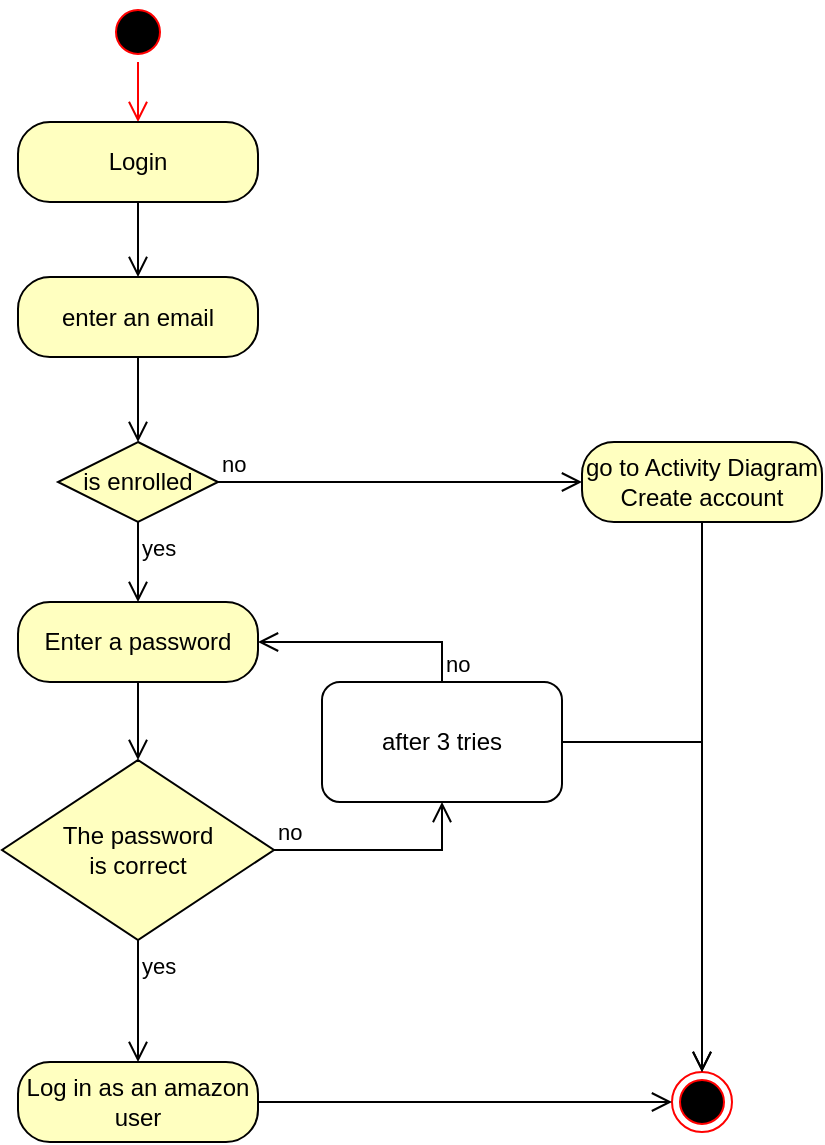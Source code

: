 <mxfile version="24.1.0" type="device">
  <diagram name="Página-1" id="_UWe27caaj-ySI7MDXhi">
    <mxGraphModel dx="1035" dy="616" grid="1" gridSize="10" guides="1" tooltips="1" connect="1" arrows="1" fold="1" page="1" pageScale="1" pageWidth="827" pageHeight="1169" math="0" shadow="0">
      <root>
        <mxCell id="0" />
        <mxCell id="1" parent="0" />
        <mxCell id="3fwqzPt6mFN9tr5PB0-N-20" value="" style="ellipse;html=1;shape=endState;fillColor=#000000;strokeColor=#ff0000;" parent="1" vertex="1">
          <mxGeometry x="585" y="585" width="30" height="30" as="geometry" />
        </mxCell>
        <mxCell id="3fwqzPt6mFN9tr5PB0-N-21" value="" style="ellipse;html=1;shape=startState;fillColor=#000000;strokeColor=#ff0000;" parent="1" vertex="1">
          <mxGeometry x="303" y="50" width="30" height="30" as="geometry" />
        </mxCell>
        <mxCell id="3fwqzPt6mFN9tr5PB0-N-22" value="" style="edgeStyle=orthogonalEdgeStyle;html=1;verticalAlign=bottom;endArrow=open;endSize=8;strokeColor=#ff0000;rounded=0;" parent="1" source="3fwqzPt6mFN9tr5PB0-N-21" target="3fwqzPt6mFN9tr5PB0-N-23" edge="1">
          <mxGeometry relative="1" as="geometry">
            <mxPoint x="298" y="130" as="targetPoint" />
          </mxGeometry>
        </mxCell>
        <mxCell id="3fwqzPt6mFN9tr5PB0-N-23" value="Login" style="rounded=1;whiteSpace=wrap;html=1;arcSize=40;fontColor=#000000;fillColor=#ffffc0;strokeColor=#000000;" parent="1" vertex="1">
          <mxGeometry x="258" y="110" width="120" height="40" as="geometry" />
        </mxCell>
        <mxCell id="3fwqzPt6mFN9tr5PB0-N-24" value="" style="edgeStyle=orthogonalEdgeStyle;html=1;verticalAlign=bottom;endArrow=open;endSize=8;strokeColor=#000000;rounded=0;" parent="1" source="3fwqzPt6mFN9tr5PB0-N-23" target="3fwqzPt6mFN9tr5PB0-N-25" edge="1">
          <mxGeometry relative="1" as="geometry">
            <mxPoint x="648" y="230" as="targetPoint" />
          </mxGeometry>
        </mxCell>
        <mxCell id="3fwqzPt6mFN9tr5PB0-N-25" value="enter an email" style="rounded=1;whiteSpace=wrap;html=1;arcSize=40;fontColor=#000000;fillColor=#ffffc0;strokeColor=#000000;" parent="1" vertex="1">
          <mxGeometry x="258" y="187.5" width="120" height="40" as="geometry" />
        </mxCell>
        <mxCell id="3fwqzPt6mFN9tr5PB0-N-26" value="" style="edgeStyle=orthogonalEdgeStyle;html=1;verticalAlign=bottom;endArrow=open;endSize=8;strokeColor=#000000;rounded=0;" parent="1" source="3fwqzPt6mFN9tr5PB0-N-25" target="3fwqzPt6mFN9tr5PB0-N-27" edge="1">
          <mxGeometry relative="1" as="geometry">
            <mxPoint x="498" y="280" as="targetPoint" />
          </mxGeometry>
        </mxCell>
        <mxCell id="3fwqzPt6mFN9tr5PB0-N-27" value="is enrolled" style="rhombus;whiteSpace=wrap;html=1;fontColor=#000000;fillColor=#ffffc0;strokeColor=#000000;" parent="1" vertex="1">
          <mxGeometry x="278" y="270" width="80" height="40" as="geometry" />
        </mxCell>
        <mxCell id="3fwqzPt6mFN9tr5PB0-N-28" value="no" style="edgeStyle=orthogonalEdgeStyle;html=1;align=left;verticalAlign=bottom;endArrow=open;endSize=8;strokeColor=#000000;rounded=0;" parent="1" source="3fwqzPt6mFN9tr5PB0-N-27" target="3fwqzPt6mFN9tr5PB0-N-30" edge="1">
          <mxGeometry x="-1" relative="1" as="geometry">
            <mxPoint x="458" y="310" as="targetPoint" />
          </mxGeometry>
        </mxCell>
        <mxCell id="3fwqzPt6mFN9tr5PB0-N-29" value="yes" style="edgeStyle=orthogonalEdgeStyle;html=1;align=left;verticalAlign=top;endArrow=open;endSize=8;strokeColor=#000000;rounded=0;" parent="1" source="3fwqzPt6mFN9tr5PB0-N-27" target="3fwqzPt6mFN9tr5PB0-N-32" edge="1">
          <mxGeometry x="-1" relative="1" as="geometry">
            <mxPoint x="318" y="390" as="targetPoint" />
          </mxGeometry>
        </mxCell>
        <mxCell id="3fwqzPt6mFN9tr5PB0-N-30" value="go to Activity Diagram Create account" style="rounded=1;whiteSpace=wrap;html=1;arcSize=40;fontColor=#000000;fillColor=#ffffc0;strokeColor=#000000;" parent="1" vertex="1">
          <mxGeometry x="540" y="270" width="120" height="40" as="geometry" />
        </mxCell>
        <mxCell id="3fwqzPt6mFN9tr5PB0-N-31" value="" style="edgeStyle=orthogonalEdgeStyle;html=1;verticalAlign=bottom;endArrow=open;endSize=8;strokeColor=#000000;rounded=0;entryX=0.5;entryY=0;entryDx=0;entryDy=0;" parent="1" source="3fwqzPt6mFN9tr5PB0-N-30" target="3fwqzPt6mFN9tr5PB0-N-20" edge="1">
          <mxGeometry relative="1" as="geometry">
            <mxPoint x="498" y="600" as="targetPoint" />
          </mxGeometry>
        </mxCell>
        <mxCell id="3fwqzPt6mFN9tr5PB0-N-32" value="Enter a password" style="rounded=1;whiteSpace=wrap;html=1;arcSize=40;fontColor=#000000;fillColor=#ffffc0;strokeColor=#000000;" parent="1" vertex="1">
          <mxGeometry x="258" y="350" width="120" height="40" as="geometry" />
        </mxCell>
        <mxCell id="3fwqzPt6mFN9tr5PB0-N-33" value="" style="edgeStyle=orthogonalEdgeStyle;html=1;verticalAlign=bottom;endArrow=open;endSize=8;strokeColor=#000000;rounded=0;" parent="1" source="3fwqzPt6mFN9tr5PB0-N-32" target="3fwqzPt6mFN9tr5PB0-N-34" edge="1">
          <mxGeometry relative="1" as="geometry">
            <mxPoint x="318" y="430" as="targetPoint" />
          </mxGeometry>
        </mxCell>
        <mxCell id="3fwqzPt6mFN9tr5PB0-N-34" value="The password&lt;div&gt;&lt;span style=&quot;background-color: initial;&quot;&gt;is correct&lt;/span&gt;&lt;/div&gt;" style="rhombus;whiteSpace=wrap;html=1;fontColor=#000000;fillColor=#ffffc0;strokeColor=#000000;" parent="1" vertex="1">
          <mxGeometry x="250" y="429" width="136" height="90" as="geometry" />
        </mxCell>
        <mxCell id="3fwqzPt6mFN9tr5PB0-N-35" value="&lt;font color=&quot;#000000&quot;&gt;no&lt;/font&gt;" style="edgeStyle=orthogonalEdgeStyle;html=1;align=left;verticalAlign=bottom;endArrow=open;endSize=8;strokeColor=#000000;rounded=0;exitX=1;exitY=0.5;exitDx=0;exitDy=0;entryX=0.5;entryY=1;entryDx=0;entryDy=0;" parent="1" source="3fwqzPt6mFN9tr5PB0-N-34" target="twBWYtPwDG7o2j-kddUp-1" edge="1">
          <mxGeometry x="-1" relative="1" as="geometry">
            <mxPoint x="462" y="470" as="targetPoint" />
          </mxGeometry>
        </mxCell>
        <mxCell id="3fwqzPt6mFN9tr5PB0-N-36" value="yes" style="edgeStyle=orthogonalEdgeStyle;html=1;align=left;verticalAlign=top;endArrow=open;endSize=8;strokeColor=#000000;rounded=0;" parent="1" source="3fwqzPt6mFN9tr5PB0-N-34" target="3fwqzPt6mFN9tr5PB0-N-37" edge="1">
          <mxGeometry x="-1" relative="1" as="geometry">
            <mxPoint x="322" y="550" as="targetPoint" />
          </mxGeometry>
        </mxCell>
        <mxCell id="3fwqzPt6mFN9tr5PB0-N-37" value="Log in as an amazon user" style="rounded=1;whiteSpace=wrap;html=1;arcSize=40;fontColor=#000000;fillColor=#ffffc0;strokeColor=#000000;" parent="1" vertex="1">
          <mxGeometry x="258" y="580" width="120" height="40" as="geometry" />
        </mxCell>
        <mxCell id="3fwqzPt6mFN9tr5PB0-N-38" value="" style="edgeStyle=orthogonalEdgeStyle;html=1;verticalAlign=bottom;endArrow=open;endSize=8;strokeColor=#000000;rounded=0;" parent="1" source="3fwqzPt6mFN9tr5PB0-N-37" target="3fwqzPt6mFN9tr5PB0-N-20" edge="1">
          <mxGeometry relative="1" as="geometry">
            <mxPoint x="326" y="680" as="targetPoint" />
          </mxGeometry>
        </mxCell>
        <mxCell id="twBWYtPwDG7o2j-kddUp-1" value="&lt;font color=&quot;#000000&quot;&gt;after 3 tries&lt;/font&gt;" style="rounded=1;whiteSpace=wrap;html=1;fillColor=none;strokeColor=#000000;" parent="1" vertex="1">
          <mxGeometry x="410" y="390" width="120" height="60" as="geometry" />
        </mxCell>
        <mxCell id="twBWYtPwDG7o2j-kddUp-3" value="&lt;font color=&quot;#000000&quot;&gt;no&lt;/font&gt;" style="edgeStyle=orthogonalEdgeStyle;html=1;align=left;verticalAlign=bottom;endArrow=open;endSize=8;strokeColor=#000000;rounded=0;exitX=0.5;exitY=0;exitDx=0;exitDy=0;entryX=1;entryY=0.5;entryDx=0;entryDy=0;" parent="1" source="twBWYtPwDG7o2j-kddUp-1" target="3fwqzPt6mFN9tr5PB0-N-32" edge="1">
          <mxGeometry x="-1" relative="1" as="geometry">
            <mxPoint x="480" y="460" as="targetPoint" />
            <mxPoint x="396" y="484" as="sourcePoint" />
          </mxGeometry>
        </mxCell>
        <mxCell id="twBWYtPwDG7o2j-kddUp-4" value="" style="edgeStyle=orthogonalEdgeStyle;html=1;align=left;verticalAlign=bottom;endArrow=open;endSize=8;strokeColor=#000000;rounded=0;exitX=1;exitY=0.5;exitDx=0;exitDy=0;" parent="1" source="twBWYtPwDG7o2j-kddUp-1" target="3fwqzPt6mFN9tr5PB0-N-20" edge="1">
          <mxGeometry x="-1" relative="1" as="geometry">
            <mxPoint x="480" y="460" as="targetPoint" />
            <mxPoint x="396" y="484" as="sourcePoint" />
          </mxGeometry>
        </mxCell>
      </root>
    </mxGraphModel>
  </diagram>
</mxfile>
